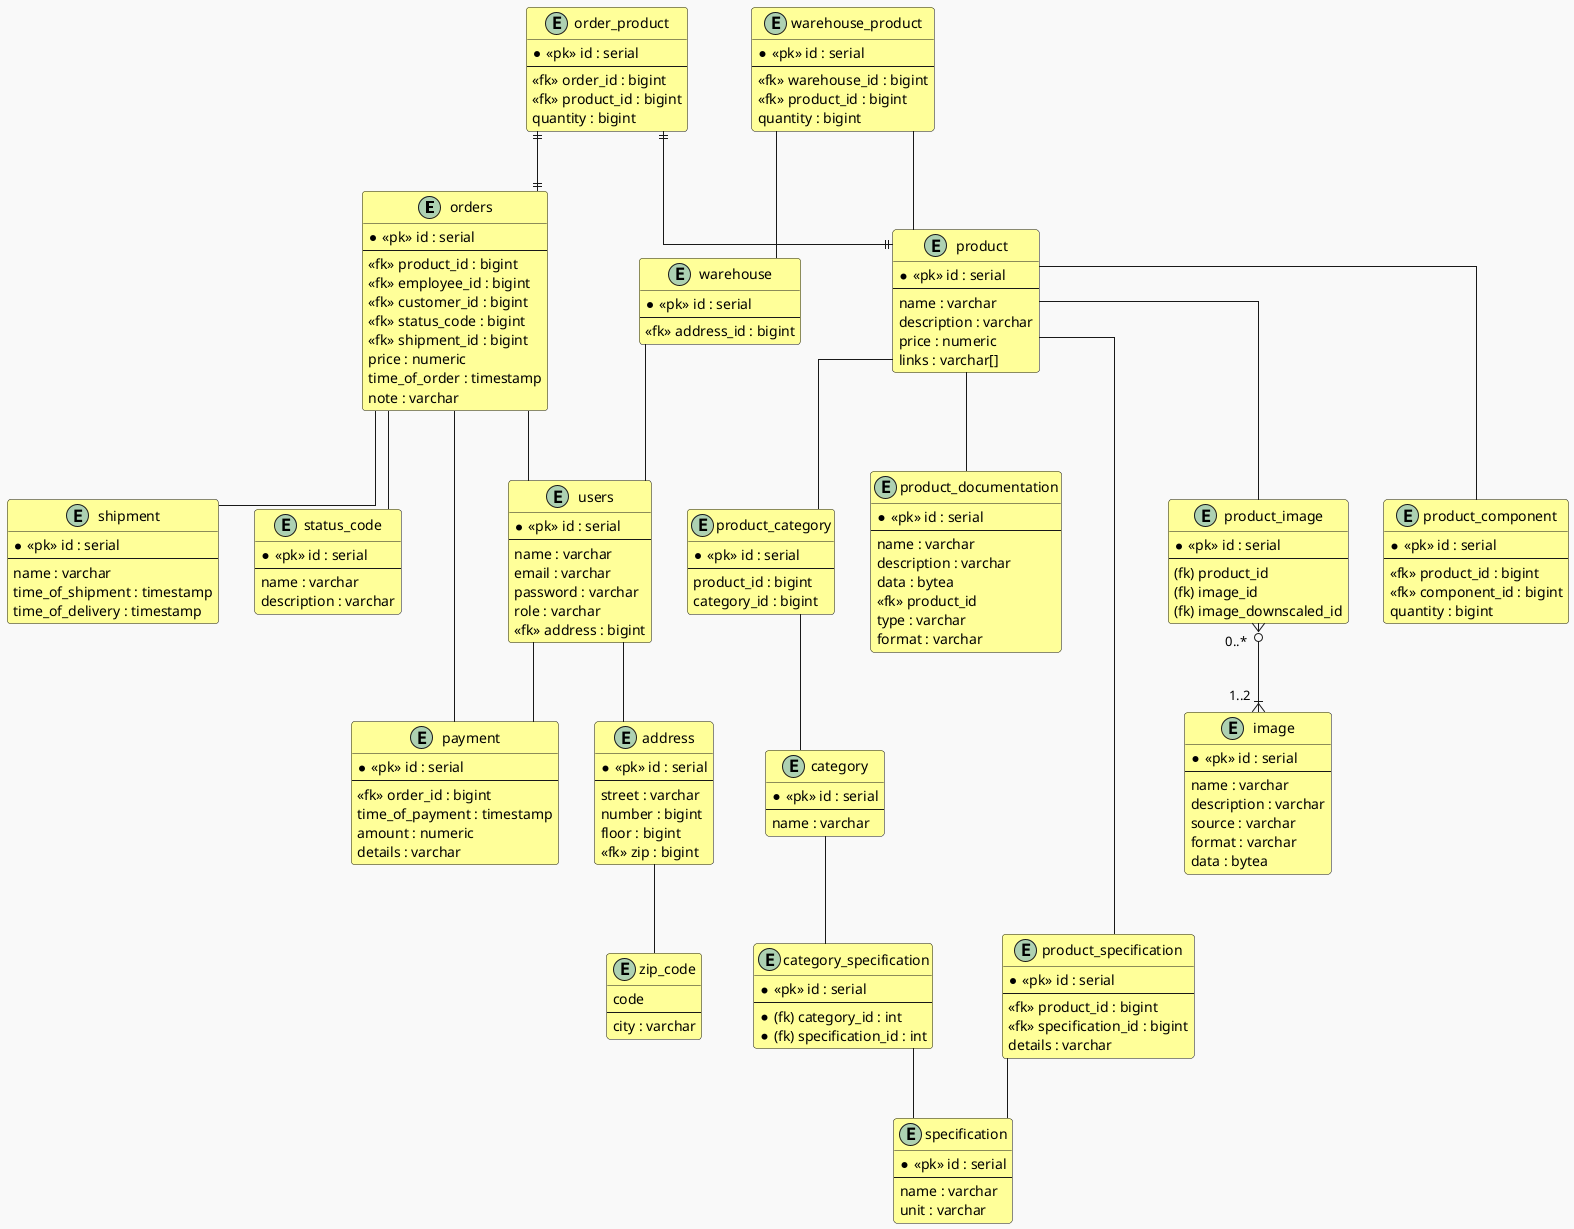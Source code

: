 @startuml
!theme mars
skinparam class {
BackgroundColor #FFFF99
}
skinparam linetype ortho

entity orders {
* <<pk>> id : serial
--
<<fk>> product_id : bigint
<<fk>> employee_id : bigint
<<fk>> customer_id : bigint
<<fk>> status_code : bigint
<<fk>> shipment_id : bigint
price : numeric
time_of_order : timestamp
note : varchar
}
entity status_code {
* <<pk>> id : serial
--
name : varchar
description : varchar
}
entity order_product {
* <<pk>> id : serial
--
<<fk>> order_id : bigint
<<fk>> product_id : bigint
quantity : bigint
}
entity product {
* <<pk>> id : serial
--
name : varchar
description : varchar
price : numeric
links : varchar[]
}
entity product_component {
* <<pk>> id : serial
--
<<fk>> product_id : bigint
<<fk>> component_id : bigint
quantity : bigint
}
entity product_documentation {
* <<pk>> id : serial
--
name : varchar
description : varchar
data : bytea
<<fk>> product_id
type : varchar
format : varchar
}
entity product_specification{
* <<pk>> id : serial
--
<<fk>> product_id : bigint
<<fk>> specification_id : bigint
details : varchar
}
entity category {
* <<pk>> id : serial
--
name : varchar
}
entity category_specification {
* <<pk>> id : serial
--
* (fk) category_id : int
* (fk) specification_id : int
}
entity product_category {
* <<pk>> id : serial
--
product_id : bigint
category_id : bigint
}
entity specification {
* <<pk>> id : serial
--
name : varchar
unit : varchar
}
entity image {
* <<pk>> id : serial
--
name : varchar
description : varchar
source : varchar
format : varchar
data : bytea
}
entity product_image {
* <<pk>> id : serial
--
(fk) product_id
(fk) image_id
(fk) image_downscaled_id
}
entity warehouse {
* <<pk>> id : serial
--
<<fk>> address_id : bigint
}
entity warehouse_product {
* <<pk>> id : serial
--
<<fk>> warehouse_id : bigint
<<fk>> product_id : bigint
quantity : bigint
}
entity users {
* <<pk>> id : serial
--
name : varchar
email : varchar
password : varchar
role : varchar
<<fk>> address : bigint
}
entity address {
* <<pk>> id : serial
--
street : varchar
number : bigint
floor : bigint
<<fk>> zip : bigint
}
entity zip_code {
code
--
city : varchar
}
entity shipment {
* <<pk>> id : serial
--
name : varchar
time_of_shipment : timestamp
time_of_delivery : timestamp
}
entity payment {
* <<pk>> id : serial
--
<<fk>> order_id : bigint
time_of_payment : timestamp
amount : numeric
details : varchar
}

order_product ||--|| orders
order_product ||--|| product

orders -- shipment
orders -- payment
orders -- users
orders -- status_code

product -- product_category
product -- product_documentation
product -- product_specification
product -- product_component
product -- product_image

product_specification -- specification

category -- category_specification
category_specification -- specification

product_category -- category

product_image "0..*   " }o--|{ "1..2  " image

warehouse_product -- product
warehouse_product -- warehouse
warehouse -- users

users -- address
users -- payment

address -- zip_code

@enduml
